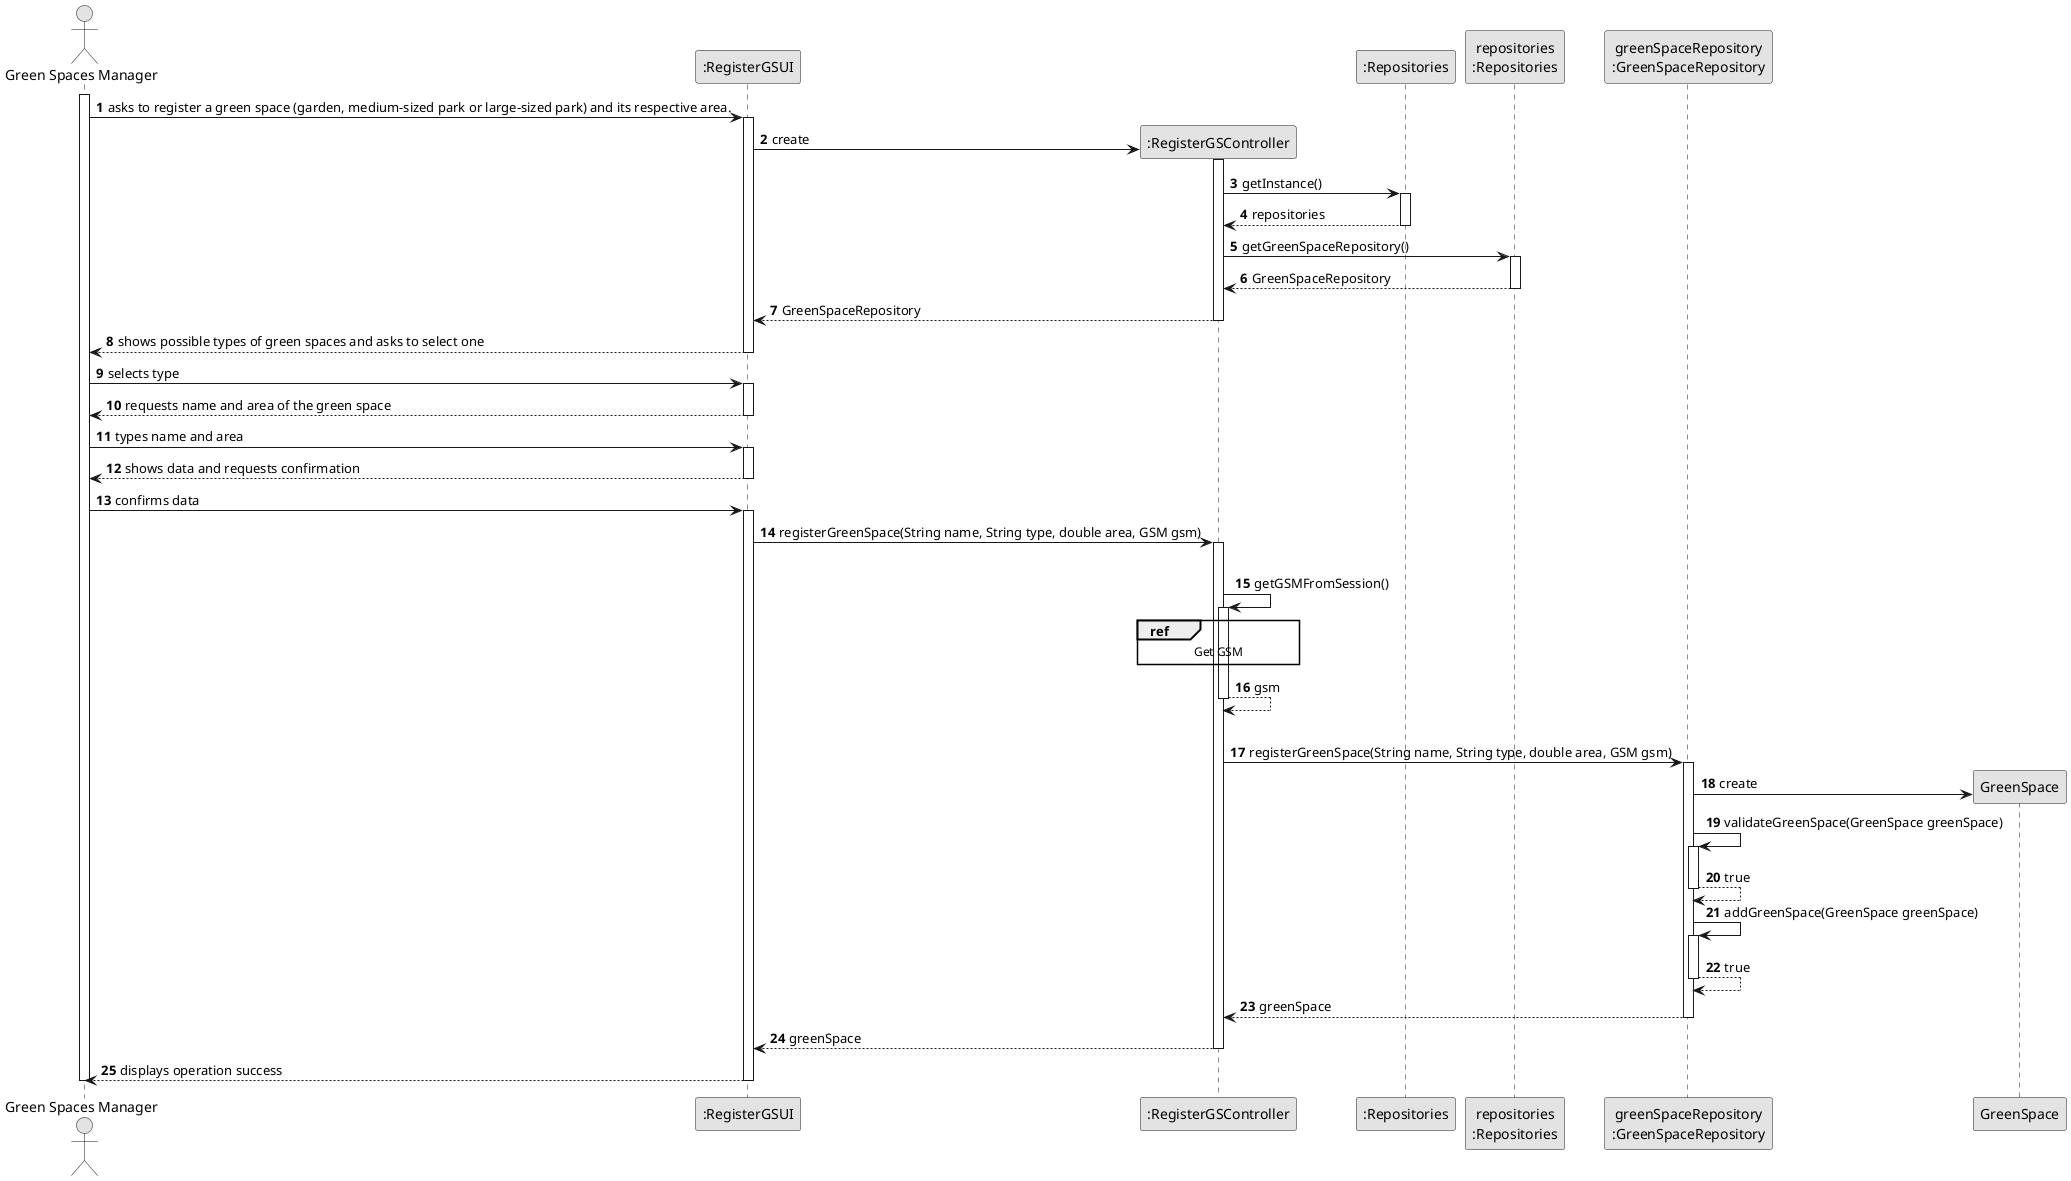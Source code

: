 @startuml
skinparam monochrome true
skinparam packageStyle rectangle
skinparam shadowing false

autonumber

'hide footbox
actor "Green Spaces Manager" as ADM
participant ":RegisterGSUI" as UI
participant ":RegisterGSController" as CTRL
participant ":Repositories" as RepositorySingleton
participant "repositories\n:Repositories" as PLAT
participant "greenSpaceRepository\n:GreenSpaceRepository" as GSR
participant "GreenSpace" as HABILIDADE

activate ADM

        ADM -> UI : asks to register a green space (garden, medium-sized park or large-sized park) and its respective area.

        activate UI

'            UI --> ADM : requests data (name)
            'create CTRL
            UI -> CTRL** : create

            activate CTRL

                        CTRL -> RepositorySingleton : getInstance()
                                        activate RepositorySingleton

                                            RepositorySingleton --> CTRL: repositories
                                        deactivate RepositorySingleton

                             CTRL -> PLAT : getGreenSpaceRepository()
                                     activate PLAT

                                 PLAT --> CTRL : GreenSpaceRepository
                                 deactivate PLAT
                                 CTRL --> UI : GreenSpaceRepository
                                 deactivate CTRL


    UI --> ADM : shows possible types of green spaces and asks to select one
    deactivate UI

        ADM -> UI : selects type
        activate UI
        
            UI --> ADM : requests name and area of the green space
            deactivate UI
        
            ADM -> UI : types name and area
            activate UI
        
            UI --> ADM : shows data and requests confirmation
            deactivate UI
        
            ADM -> UI : confirms data
            activate UI



        UI -> CTRL : registerGreenSpace(String name, String type, double area, GSM gsm)
        activate CTRL

            |||
            CTRL -> CTRL : getGSMFromSession()
            activate CTRL

            ref over CTRL
            Get GSM
            end

                CTRL --> CTRL : gsm
            deactivate CTRL

            |||
            CTRL -> GSR: registerGreenSpace(String name, String type, double area, GSM gsm)
            activate GSR

                GSR -> HABILIDADE**: create

                GSR -> GSR: validateGreenSpace(GreenSpace greenSpace)
                activate GSR

                GSR --> GSR: true
                deactivate GSR

                GSR -> GSR: addGreenSpace(GreenSpace greenSpace)
                                activate GSR

                                GSR --> GSR: true
                                deactivate GSR


                GSR --> CTRL : greenSpace

            deactivate GSR

            CTRL --> UI: greenSpace
            deactivate CTRL
            UI --> ADM: displays operation success
    deactivate UI

deactivate ADM

@enduml